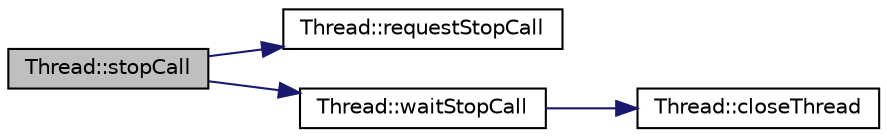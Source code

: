 digraph "Thread::stopCall"
{
  edge [fontname="Helvetica",fontsize="10",labelfontname="Helvetica",labelfontsize="10"];
  node [fontname="Helvetica",fontsize="10",shape=record];
  rankdir="LR";
  Node6 [label="Thread::stopCall",height=0.2,width=0.4,color="black", fillcolor="grey75", style="filled", fontcolor="black"];
  Node6 -> Node7 [color="midnightblue",fontsize="10",style="solid",fontname="Helvetica"];
  Node7 [label="Thread::requestStopCall",height=0.2,width=0.4,color="black", fillcolor="white", style="filled",URL="$classThread.html#a006c30f8d492854a15ba92dad2850a4c",tooltip="API method: stops the thread. "];
  Node6 -> Node8 [color="midnightblue",fontsize="10",style="solid",fontname="Helvetica"];
  Node8 [label="Thread::waitStopCall",height=0.2,width=0.4,color="black", fillcolor="white", style="filled",URL="$classThread.html#a0ecff37449db3af69888738f73c8fd04",tooltip="API method: waits until the thread is joined. "];
  Node8 -> Node9 [color="midnightblue",fontsize="10",style="solid",fontname="Helvetica"];
  Node9 [label="Thread::closeThread",height=0.2,width=0.4,color="black", fillcolor="white", style="filled",URL="$classThread.html#a4428ec86c8bc7da14b558f25fb723ce0",tooltip="Sends exit signal to the thread, calls join. This method blocks until thread has exited. Set Thread::has_thread to false. "];
}

